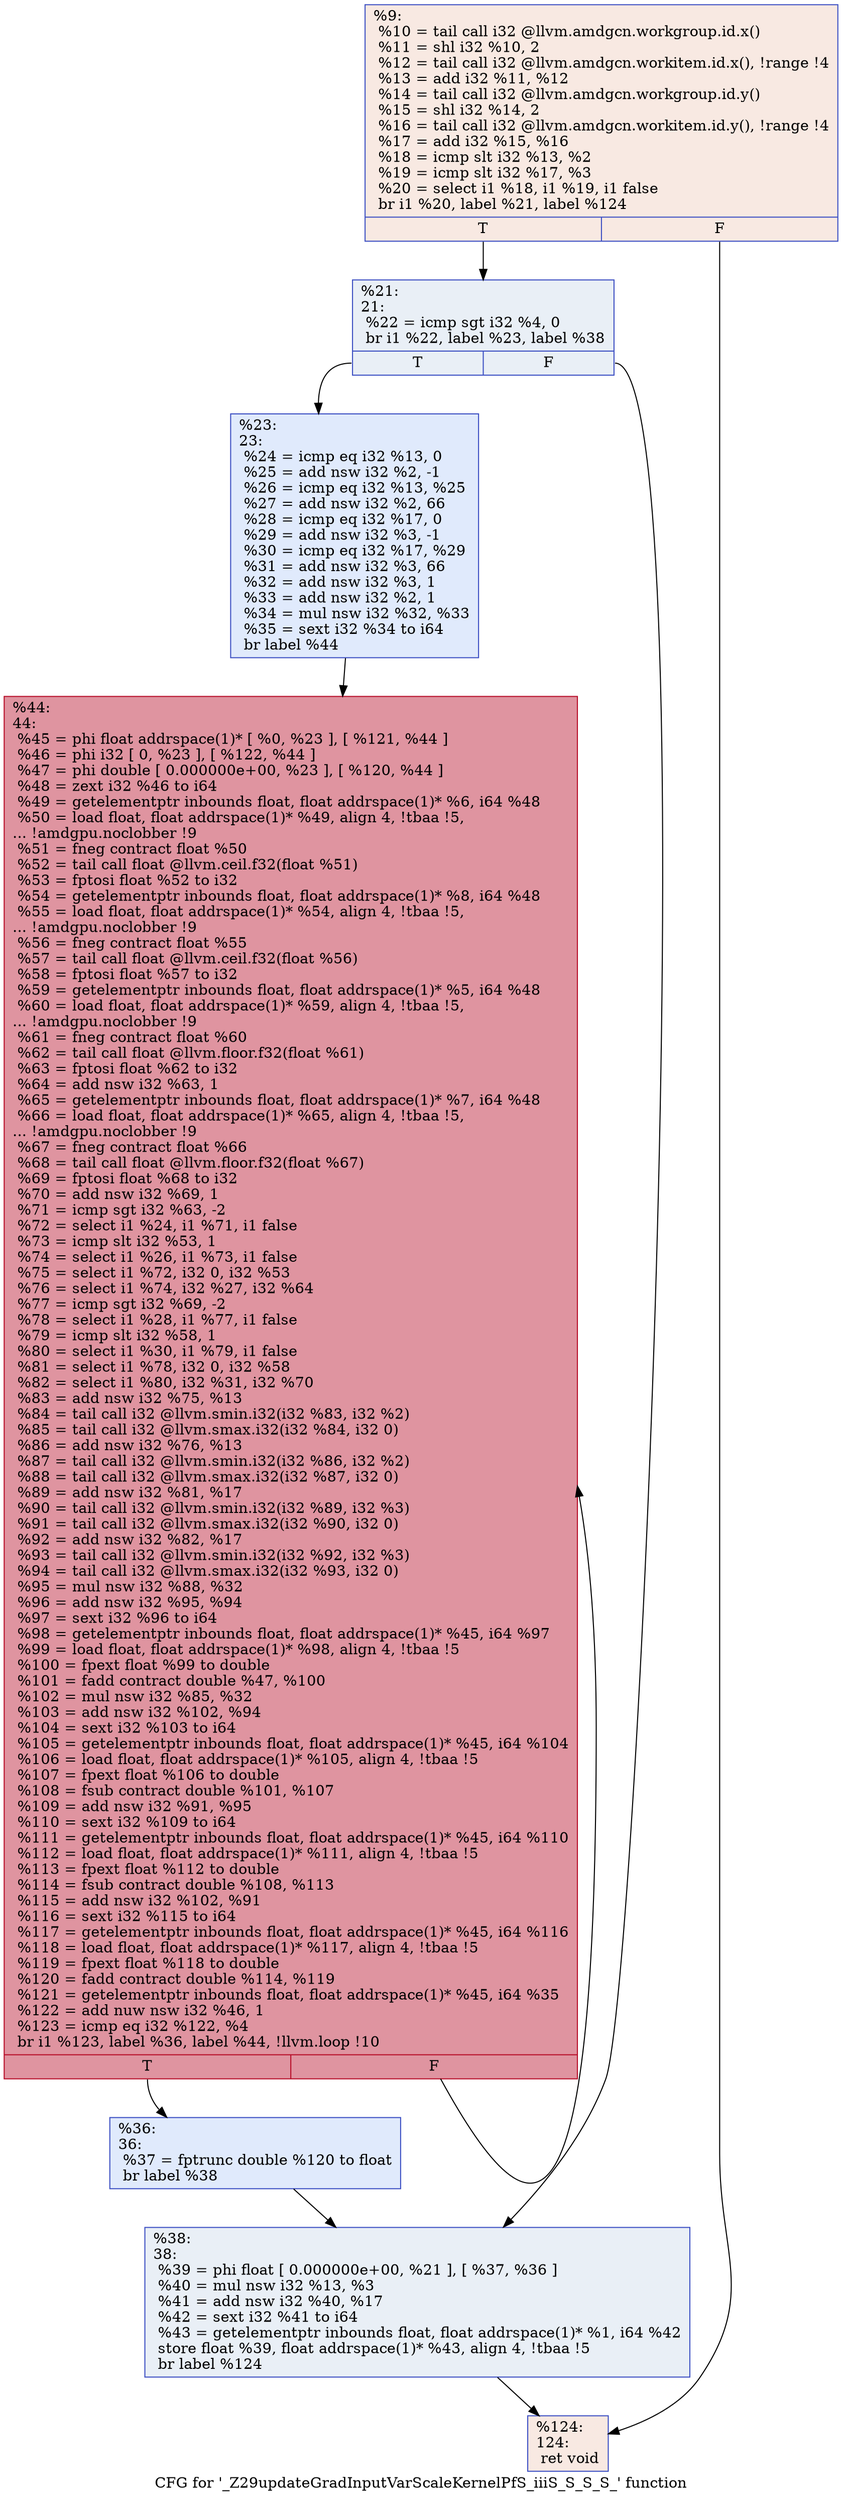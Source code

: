 digraph "CFG for '_Z29updateGradInputVarScaleKernelPfS_iiiS_S_S_S_' function" {
	label="CFG for '_Z29updateGradInputVarScaleKernelPfS_iiiS_S_S_S_' function";

	Node0x497eab0 [shape=record,color="#3d50c3ff", style=filled, fillcolor="#efcebd70",label="{%9:\l  %10 = tail call i32 @llvm.amdgcn.workgroup.id.x()\l  %11 = shl i32 %10, 2\l  %12 = tail call i32 @llvm.amdgcn.workitem.id.x(), !range !4\l  %13 = add i32 %11, %12\l  %14 = tail call i32 @llvm.amdgcn.workgroup.id.y()\l  %15 = shl i32 %14, 2\l  %16 = tail call i32 @llvm.amdgcn.workitem.id.y(), !range !4\l  %17 = add i32 %15, %16\l  %18 = icmp slt i32 %13, %2\l  %19 = icmp slt i32 %17, %3\l  %20 = select i1 %18, i1 %19, i1 false\l  br i1 %20, label %21, label %124\l|{<s0>T|<s1>F}}"];
	Node0x497eab0:s0 -> Node0x4981ae0;
	Node0x497eab0:s1 -> Node0x4981b70;
	Node0x4981ae0 [shape=record,color="#3d50c3ff", style=filled, fillcolor="#cedaeb70",label="{%21:\l21:                                               \l  %22 = icmp sgt i32 %4, 0\l  br i1 %22, label %23, label %38\l|{<s0>T|<s1>F}}"];
	Node0x4981ae0:s0 -> Node0x4981d70;
	Node0x4981ae0:s1 -> Node0x4981dc0;
	Node0x4981d70 [shape=record,color="#3d50c3ff", style=filled, fillcolor="#b9d0f970",label="{%23:\l23:                                               \l  %24 = icmp eq i32 %13, 0\l  %25 = add nsw i32 %2, -1\l  %26 = icmp eq i32 %13, %25\l  %27 = add nsw i32 %2, 66\l  %28 = icmp eq i32 %17, 0\l  %29 = add nsw i32 %3, -1\l  %30 = icmp eq i32 %17, %29\l  %31 = add nsw i32 %3, 66\l  %32 = add nsw i32 %3, 1\l  %33 = add nsw i32 %2, 1\l  %34 = mul nsw i32 %32, %33\l  %35 = sext i32 %34 to i64\l  br label %44\l}"];
	Node0x4981d70 -> Node0x4982740;
	Node0x4982800 [shape=record,color="#3d50c3ff", style=filled, fillcolor="#b9d0f970",label="{%36:\l36:                                               \l  %37 = fptrunc double %120 to float\l  br label %38\l}"];
	Node0x4982800 -> Node0x4981dc0;
	Node0x4981dc0 [shape=record,color="#3d50c3ff", style=filled, fillcolor="#cedaeb70",label="{%38:\l38:                                               \l  %39 = phi float [ 0.000000e+00, %21 ], [ %37, %36 ]\l  %40 = mul nsw i32 %13, %3\l  %41 = add nsw i32 %40, %17\l  %42 = sext i32 %41 to i64\l  %43 = getelementptr inbounds float, float addrspace(1)* %1, i64 %42\l  store float %39, float addrspace(1)* %43, align 4, !tbaa !5\l  br label %124\l}"];
	Node0x4981dc0 -> Node0x4981b70;
	Node0x4982740 [shape=record,color="#b70d28ff", style=filled, fillcolor="#b70d2870",label="{%44:\l44:                                               \l  %45 = phi float addrspace(1)* [ %0, %23 ], [ %121, %44 ]\l  %46 = phi i32 [ 0, %23 ], [ %122, %44 ]\l  %47 = phi double [ 0.000000e+00, %23 ], [ %120, %44 ]\l  %48 = zext i32 %46 to i64\l  %49 = getelementptr inbounds float, float addrspace(1)* %6, i64 %48\l  %50 = load float, float addrspace(1)* %49, align 4, !tbaa !5,\l... !amdgpu.noclobber !9\l  %51 = fneg contract float %50\l  %52 = tail call float @llvm.ceil.f32(float %51)\l  %53 = fptosi float %52 to i32\l  %54 = getelementptr inbounds float, float addrspace(1)* %8, i64 %48\l  %55 = load float, float addrspace(1)* %54, align 4, !tbaa !5,\l... !amdgpu.noclobber !9\l  %56 = fneg contract float %55\l  %57 = tail call float @llvm.ceil.f32(float %56)\l  %58 = fptosi float %57 to i32\l  %59 = getelementptr inbounds float, float addrspace(1)* %5, i64 %48\l  %60 = load float, float addrspace(1)* %59, align 4, !tbaa !5,\l... !amdgpu.noclobber !9\l  %61 = fneg contract float %60\l  %62 = tail call float @llvm.floor.f32(float %61)\l  %63 = fptosi float %62 to i32\l  %64 = add nsw i32 %63, 1\l  %65 = getelementptr inbounds float, float addrspace(1)* %7, i64 %48\l  %66 = load float, float addrspace(1)* %65, align 4, !tbaa !5,\l... !amdgpu.noclobber !9\l  %67 = fneg contract float %66\l  %68 = tail call float @llvm.floor.f32(float %67)\l  %69 = fptosi float %68 to i32\l  %70 = add nsw i32 %69, 1\l  %71 = icmp sgt i32 %63, -2\l  %72 = select i1 %24, i1 %71, i1 false\l  %73 = icmp slt i32 %53, 1\l  %74 = select i1 %26, i1 %73, i1 false\l  %75 = select i1 %72, i32 0, i32 %53\l  %76 = select i1 %74, i32 %27, i32 %64\l  %77 = icmp sgt i32 %69, -2\l  %78 = select i1 %28, i1 %77, i1 false\l  %79 = icmp slt i32 %58, 1\l  %80 = select i1 %30, i1 %79, i1 false\l  %81 = select i1 %78, i32 0, i32 %58\l  %82 = select i1 %80, i32 %31, i32 %70\l  %83 = add nsw i32 %75, %13\l  %84 = tail call i32 @llvm.smin.i32(i32 %83, i32 %2)\l  %85 = tail call i32 @llvm.smax.i32(i32 %84, i32 0)\l  %86 = add nsw i32 %76, %13\l  %87 = tail call i32 @llvm.smin.i32(i32 %86, i32 %2)\l  %88 = tail call i32 @llvm.smax.i32(i32 %87, i32 0)\l  %89 = add nsw i32 %81, %17\l  %90 = tail call i32 @llvm.smin.i32(i32 %89, i32 %3)\l  %91 = tail call i32 @llvm.smax.i32(i32 %90, i32 0)\l  %92 = add nsw i32 %82, %17\l  %93 = tail call i32 @llvm.smin.i32(i32 %92, i32 %3)\l  %94 = tail call i32 @llvm.smax.i32(i32 %93, i32 0)\l  %95 = mul nsw i32 %88, %32\l  %96 = add nsw i32 %95, %94\l  %97 = sext i32 %96 to i64\l  %98 = getelementptr inbounds float, float addrspace(1)* %45, i64 %97\l  %99 = load float, float addrspace(1)* %98, align 4, !tbaa !5\l  %100 = fpext float %99 to double\l  %101 = fadd contract double %47, %100\l  %102 = mul nsw i32 %85, %32\l  %103 = add nsw i32 %102, %94\l  %104 = sext i32 %103 to i64\l  %105 = getelementptr inbounds float, float addrspace(1)* %45, i64 %104\l  %106 = load float, float addrspace(1)* %105, align 4, !tbaa !5\l  %107 = fpext float %106 to double\l  %108 = fsub contract double %101, %107\l  %109 = add nsw i32 %91, %95\l  %110 = sext i32 %109 to i64\l  %111 = getelementptr inbounds float, float addrspace(1)* %45, i64 %110\l  %112 = load float, float addrspace(1)* %111, align 4, !tbaa !5\l  %113 = fpext float %112 to double\l  %114 = fsub contract double %108, %113\l  %115 = add nsw i32 %102, %91\l  %116 = sext i32 %115 to i64\l  %117 = getelementptr inbounds float, float addrspace(1)* %45, i64 %116\l  %118 = load float, float addrspace(1)* %117, align 4, !tbaa !5\l  %119 = fpext float %118 to double\l  %120 = fadd contract double %114, %119\l  %121 = getelementptr inbounds float, float addrspace(1)* %45, i64 %35\l  %122 = add nuw nsw i32 %46, 1\l  %123 = icmp eq i32 %122, %4\l  br i1 %123, label %36, label %44, !llvm.loop !10\l|{<s0>T|<s1>F}}"];
	Node0x4982740:s0 -> Node0x4982800;
	Node0x4982740:s1 -> Node0x4982740;
	Node0x4981b70 [shape=record,color="#3d50c3ff", style=filled, fillcolor="#efcebd70",label="{%124:\l124:                                              \l  ret void\l}"];
}

